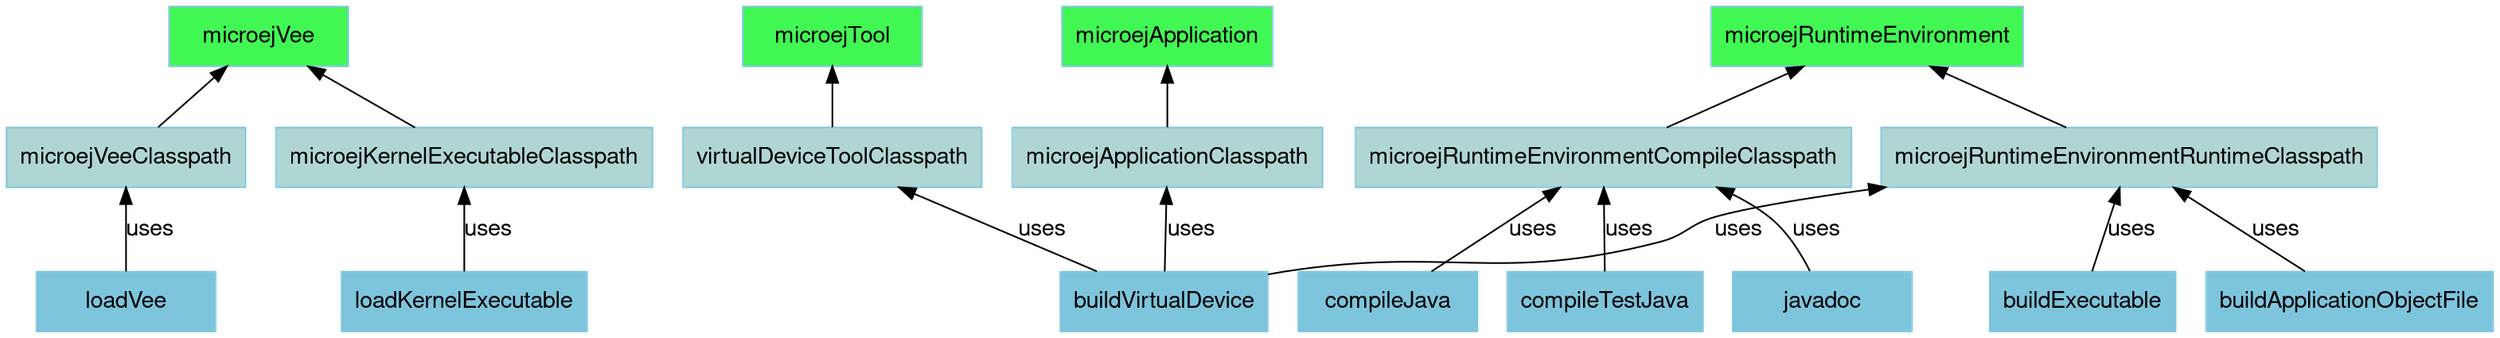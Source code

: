 digraph mygraph {
    rankdir="BT";
    bgcolor="transparent"
    fontname="Helvetica,Arial,sans-serif"
    node [
        shape = box
        width = 1.5
        color = "#7dc5dc"
        style = filled
        fontname="Helvetica,Arial,sans-serif"
    ]
    edge [fontname="Helvetica,Arial,sans-serif"]
    "microejVee" [fillcolor = "#41f753"]
    "microejApplication" [fillcolor = "#41f753"]
    "microejTool" [fillcolor = "#41f753"]
    "microejRuntimeEnvironment" [fillcolor = "#41f753"]
    "microejApplicationClasspath" [fillcolor = "#b0d6d3"]
    "microejVeeClasspath" [fillcolor = "#b0d6d3"]
    "microejKernelExecutableClasspath" [fillcolor = "#b0d6d3"]
    "virtualDeviceToolClasspath" [fillcolor = "#b0d6d3"]
    "microejRuntimeEnvironmentCompileClasspath" [fillcolor = "#b0d6d3"]
    "microejRuntimeEnvironmentRuntimeClasspath" [fillcolor = "#b0d6d3"]

    "loadVee" -> "microejVeeClasspath" [ label="uses" ]
    "microejVeeClasspath" -> "microejVee"
    "loadKernelExecutable" -> "microejKernelExecutableClasspath" [ label="uses" ]
    "microejKernelExecutableClasspath" -> "microejVee"
    "buildVirtualDevice" -> "microejApplicationClasspath" [ label="uses" ]
    "buildVirtualDevice" -> "virtualDeviceToolClasspath" [ label="uses" ]
    "microejApplicationClasspath" -> "microejApplication"
    "virtualDeviceToolClasspath" -> "microejTool"
    "microejRuntimeEnvironmentCompileClasspath" -> "microejRuntimeEnvironment"
    "microejRuntimeEnvironmentRuntimeClasspath" -> "microejRuntimeEnvironment"
    "compileJava" -> "microejRuntimeEnvironmentCompileClasspath" [ label="uses" ]
    "compileTestJava" -> "microejRuntimeEnvironmentCompileClasspath" [ label="uses" ]
    "javadoc" -> "microejRuntimeEnvironmentCompileClasspath" [ label="uses" ]
    "buildVirtualDevice" -> "microejRuntimeEnvironmentRuntimeClasspath" [ label="uses" ]
    "buildApplicationObjectFile" -> "microejRuntimeEnvironmentRuntimeClasspath" [ label="uses" ]
    "buildExecutable" -> "microejRuntimeEnvironmentRuntimeClasspath" [ label="uses" ]
}